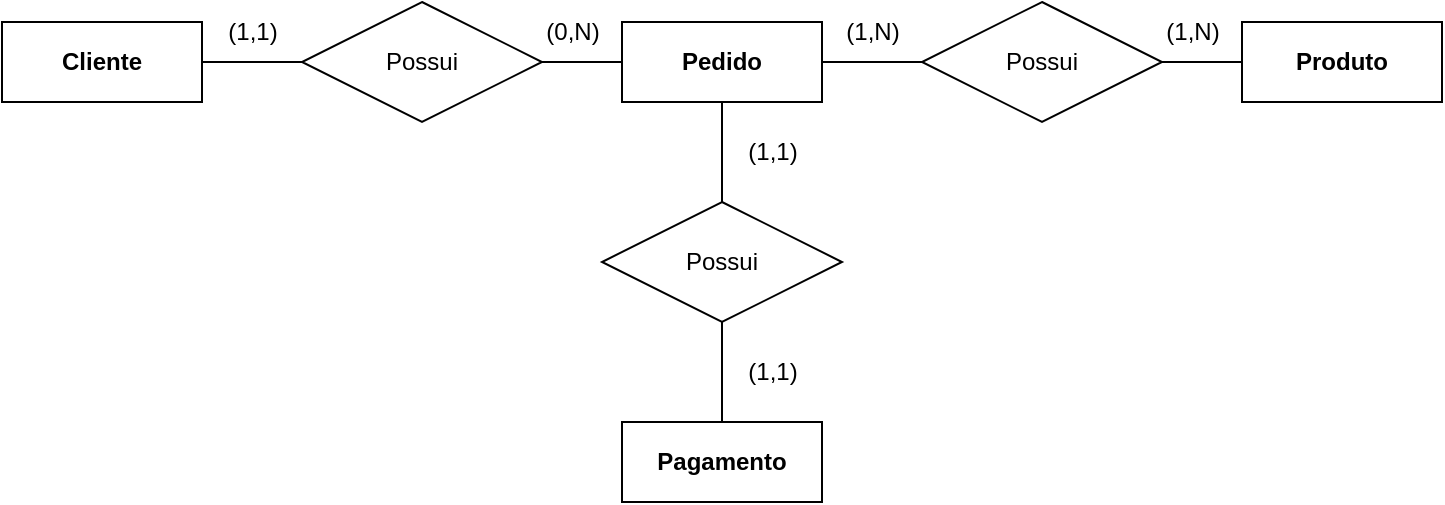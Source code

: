 <mxfile version="26.2.4" pages="2">
  <diagram name="Modelo conceitual" id="H-DvqzJjJRrWg0YS7ZmU">
    <mxGraphModel dx="1044" dy="562" grid="1" gridSize="10" guides="1" tooltips="1" connect="1" arrows="1" fold="1" page="1" pageScale="1" pageWidth="1169" pageHeight="827" math="0" shadow="0">
      <root>
        <mxCell id="0" />
        <mxCell id="1" parent="0" />
        <mxCell id="84hBCW3rjlr5P7JcB9Ih-11" value="" style="edgeStyle=orthogonalEdgeStyle;rounded=0;orthogonalLoop=1;jettySize=auto;html=1;endArrow=none;startFill=0;" edge="1" parent="1" source="84hBCW3rjlr5P7JcB9Ih-1" target="84hBCW3rjlr5P7JcB9Ih-8">
          <mxGeometry relative="1" as="geometry" />
        </mxCell>
        <mxCell id="84hBCW3rjlr5P7JcB9Ih-1" value="&lt;span class=&quot;notion-enable-hover&quot; data-token-index=&quot;0&quot; style=&quot;font-weight:600&quot;&gt;Cliente&lt;/span&gt;" style="whiteSpace=wrap;html=1;align=center;" vertex="1" parent="1">
          <mxGeometry x="120" y="180" width="100" height="40" as="geometry" />
        </mxCell>
        <mxCell id="84hBCW3rjlr5P7JcB9Ih-2" value="&lt;span class=&quot;notion-enable-hover&quot; data-token-index=&quot;0&quot; style=&quot;font-weight:600&quot;&gt;Produto&lt;/span&gt;" style="whiteSpace=wrap;html=1;align=center;" vertex="1" parent="1">
          <mxGeometry x="740" y="180" width="100" height="40" as="geometry" />
        </mxCell>
        <mxCell id="84hBCW3rjlr5P7JcB9Ih-13" value="" style="edgeStyle=orthogonalEdgeStyle;rounded=0;orthogonalLoop=1;jettySize=auto;html=1;endArrow=none;startFill=0;" edge="1" parent="1" source="84hBCW3rjlr5P7JcB9Ih-3" target="84hBCW3rjlr5P7JcB9Ih-9">
          <mxGeometry relative="1" as="geometry" />
        </mxCell>
        <mxCell id="84hBCW3rjlr5P7JcB9Ih-15" value="" style="edgeStyle=orthogonalEdgeStyle;rounded=0;orthogonalLoop=1;jettySize=auto;html=1;endArrow=none;startFill=0;" edge="1" parent="1" source="84hBCW3rjlr5P7JcB9Ih-3" target="84hBCW3rjlr5P7JcB9Ih-10">
          <mxGeometry relative="1" as="geometry" />
        </mxCell>
        <mxCell id="84hBCW3rjlr5P7JcB9Ih-3" value="&lt;span class=&quot;notion-enable-hover&quot; data-token-index=&quot;0&quot; style=&quot;font-weight:600&quot;&gt;Pedido&lt;/span&gt;" style="whiteSpace=wrap;html=1;align=center;" vertex="1" parent="1">
          <mxGeometry x="430" y="180" width="100" height="40" as="geometry" />
        </mxCell>
        <mxCell id="84hBCW3rjlr5P7JcB9Ih-4" value="&lt;span class=&quot;notion-enable-hover&quot; data-token-index=&quot;0&quot; style=&quot;font-weight:600&quot;&gt;Pagamento&lt;/span&gt;" style="whiteSpace=wrap;html=1;align=center;" vertex="1" parent="1">
          <mxGeometry x="430" y="380" width="100" height="40" as="geometry" />
        </mxCell>
        <mxCell id="84hBCW3rjlr5P7JcB9Ih-12" value="" style="edgeStyle=orthogonalEdgeStyle;rounded=0;orthogonalLoop=1;jettySize=auto;html=1;endArrow=none;startFill=0;" edge="1" parent="1" source="84hBCW3rjlr5P7JcB9Ih-8" target="84hBCW3rjlr5P7JcB9Ih-3">
          <mxGeometry relative="1" as="geometry" />
        </mxCell>
        <mxCell id="84hBCW3rjlr5P7JcB9Ih-8" value="Possui" style="shape=rhombus;perimeter=rhombusPerimeter;whiteSpace=wrap;html=1;align=center;" vertex="1" parent="1">
          <mxGeometry x="270" y="170" width="120" height="60" as="geometry" />
        </mxCell>
        <mxCell id="84hBCW3rjlr5P7JcB9Ih-14" value="" style="edgeStyle=orthogonalEdgeStyle;rounded=0;orthogonalLoop=1;jettySize=auto;html=1;endArrow=none;startFill=0;" edge="1" parent="1" source="84hBCW3rjlr5P7JcB9Ih-9" target="84hBCW3rjlr5P7JcB9Ih-2">
          <mxGeometry relative="1" as="geometry" />
        </mxCell>
        <mxCell id="84hBCW3rjlr5P7JcB9Ih-9" value="Possui" style="shape=rhombus;perimeter=rhombusPerimeter;whiteSpace=wrap;html=1;align=center;" vertex="1" parent="1">
          <mxGeometry x="580" y="170" width="120" height="60" as="geometry" />
        </mxCell>
        <mxCell id="84hBCW3rjlr5P7JcB9Ih-16" value="" style="edgeStyle=orthogonalEdgeStyle;rounded=0;orthogonalLoop=1;jettySize=auto;html=1;endArrow=none;startFill=0;" edge="1" parent="1" source="84hBCW3rjlr5P7JcB9Ih-10" target="84hBCW3rjlr5P7JcB9Ih-4">
          <mxGeometry relative="1" as="geometry" />
        </mxCell>
        <mxCell id="84hBCW3rjlr5P7JcB9Ih-10" value="Possui" style="shape=rhombus;perimeter=rhombusPerimeter;whiteSpace=wrap;html=1;align=center;" vertex="1" parent="1">
          <mxGeometry x="420" y="270" width="120" height="60" as="geometry" />
        </mxCell>
        <mxCell id="84hBCW3rjlr5P7JcB9Ih-18" value="(0,N)" style="text;html=1;align=center;verticalAlign=middle;resizable=0;points=[];autosize=1;strokeColor=none;fillColor=none;" vertex="1" parent="1">
          <mxGeometry x="380" y="170" width="50" height="30" as="geometry" />
        </mxCell>
        <mxCell id="84hBCW3rjlr5P7JcB9Ih-19" value="(1,1)" style="text;html=1;align=center;verticalAlign=middle;resizable=0;points=[];autosize=1;strokeColor=none;fillColor=none;" vertex="1" parent="1">
          <mxGeometry x="220" y="170" width="50" height="30" as="geometry" />
        </mxCell>
        <mxCell id="84hBCW3rjlr5P7JcB9Ih-20" value="(1,N)" style="text;html=1;align=center;verticalAlign=middle;resizable=0;points=[];autosize=1;strokeColor=none;fillColor=none;" vertex="1" parent="1">
          <mxGeometry x="690" y="170" width="50" height="30" as="geometry" />
        </mxCell>
        <mxCell id="84hBCW3rjlr5P7JcB9Ih-21" value="(1,N)" style="text;html=1;align=center;verticalAlign=middle;resizable=0;points=[];autosize=1;strokeColor=none;fillColor=none;" vertex="1" parent="1">
          <mxGeometry x="530" y="170" width="50" height="30" as="geometry" />
        </mxCell>
        <mxCell id="84hBCW3rjlr5P7JcB9Ih-22" value="(1,1)" style="text;html=1;align=center;verticalAlign=middle;resizable=0;points=[];autosize=1;strokeColor=none;fillColor=none;" vertex="1" parent="1">
          <mxGeometry x="480" y="340" width="50" height="30" as="geometry" />
        </mxCell>
        <mxCell id="84hBCW3rjlr5P7JcB9Ih-23" value="(1,1)" style="text;html=1;align=center;verticalAlign=middle;resizable=0;points=[];autosize=1;strokeColor=none;fillColor=none;" vertex="1" parent="1">
          <mxGeometry x="480" y="230" width="50" height="30" as="geometry" />
        </mxCell>
      </root>
    </mxGraphModel>
  </diagram>
  <diagram name="Modelo logico" id="T2zoYaguwyWOJqohBrsA">
    <mxGraphModel dx="1044" dy="562" grid="1" gridSize="10" guides="1" tooltips="1" connect="1" arrows="1" fold="1" page="1" pageScale="1" pageWidth="1169" pageHeight="827" math="0" shadow="0">
      <root>
        <mxCell id="Ss5rU_3nRrPqzy7gr2fw-0" />
        <mxCell id="Ss5rU_3nRrPqzy7gr2fw-1" parent="Ss5rU_3nRrPqzy7gr2fw-0" />
        <mxCell id="Ss5rU_3nRrPqzy7gr2fw-2" value="" style="edgeStyle=orthogonalEdgeStyle;rounded=0;orthogonalLoop=1;jettySize=auto;html=1;endArrow=none;startFill=0;" edge="1" parent="Ss5rU_3nRrPqzy7gr2fw-1" source="Ss5rU_3nRrPqzy7gr2fw-3" target="Ss5rU_3nRrPqzy7gr2fw-10">
          <mxGeometry relative="1" as="geometry" />
        </mxCell>
        <mxCell id="Ss5rU_3nRrPqzy7gr2fw-3" value="&lt;span class=&quot;notion-enable-hover&quot; data-token-index=&quot;0&quot; style=&quot;font-weight:600&quot;&gt;Cliente&lt;/span&gt;" style="whiteSpace=wrap;html=1;align=center;" vertex="1" parent="Ss5rU_3nRrPqzy7gr2fw-1">
          <mxGeometry x="120" y="180" width="100" height="40" as="geometry" />
        </mxCell>
        <mxCell id="Ss5rU_3nRrPqzy7gr2fw-4" value="&lt;span class=&quot;notion-enable-hover&quot; data-token-index=&quot;0&quot; style=&quot;font-weight:600&quot;&gt;Produto&lt;/span&gt;" style="whiteSpace=wrap;html=1;align=center;" vertex="1" parent="Ss5rU_3nRrPqzy7gr2fw-1">
          <mxGeometry x="740" y="180" width="100" height="40" as="geometry" />
        </mxCell>
        <mxCell id="Ss5rU_3nRrPqzy7gr2fw-5" value="" style="edgeStyle=orthogonalEdgeStyle;rounded=0;orthogonalLoop=1;jettySize=auto;html=1;endArrow=none;startFill=0;" edge="1" parent="Ss5rU_3nRrPqzy7gr2fw-1" source="Ss5rU_3nRrPqzy7gr2fw-7" target="Ss5rU_3nRrPqzy7gr2fw-12">
          <mxGeometry relative="1" as="geometry" />
        </mxCell>
        <mxCell id="Ss5rU_3nRrPqzy7gr2fw-6" value="" style="edgeStyle=orthogonalEdgeStyle;rounded=0;orthogonalLoop=1;jettySize=auto;html=1;endArrow=none;startFill=0;" edge="1" parent="Ss5rU_3nRrPqzy7gr2fw-1" source="Ss5rU_3nRrPqzy7gr2fw-7" target="Ss5rU_3nRrPqzy7gr2fw-14">
          <mxGeometry relative="1" as="geometry" />
        </mxCell>
        <mxCell id="Ss5rU_3nRrPqzy7gr2fw-7" value="&lt;span class=&quot;notion-enable-hover&quot; data-token-index=&quot;0&quot; style=&quot;font-weight:600&quot;&gt;Pedido&lt;/span&gt;" style="whiteSpace=wrap;html=1;align=center;" vertex="1" parent="Ss5rU_3nRrPqzy7gr2fw-1">
          <mxGeometry x="430" y="180" width="100" height="40" as="geometry" />
        </mxCell>
        <mxCell id="Ss5rU_3nRrPqzy7gr2fw-8" value="&lt;span class=&quot;notion-enable-hover&quot; data-token-index=&quot;0&quot; style=&quot;font-weight:600&quot;&gt;Pagamento&lt;/span&gt;" style="whiteSpace=wrap;html=1;align=center;" vertex="1" parent="Ss5rU_3nRrPqzy7gr2fw-1">
          <mxGeometry x="430" y="380" width="100" height="40" as="geometry" />
        </mxCell>
        <mxCell id="Ss5rU_3nRrPqzy7gr2fw-9" value="" style="edgeStyle=orthogonalEdgeStyle;rounded=0;orthogonalLoop=1;jettySize=auto;html=1;endArrow=none;startFill=0;" edge="1" parent="Ss5rU_3nRrPqzy7gr2fw-1" source="Ss5rU_3nRrPqzy7gr2fw-10" target="Ss5rU_3nRrPqzy7gr2fw-7">
          <mxGeometry relative="1" as="geometry" />
        </mxCell>
        <mxCell id="Ss5rU_3nRrPqzy7gr2fw-10" value="Possui" style="shape=rhombus;perimeter=rhombusPerimeter;whiteSpace=wrap;html=1;align=center;" vertex="1" parent="Ss5rU_3nRrPqzy7gr2fw-1">
          <mxGeometry x="270" y="170" width="120" height="60" as="geometry" />
        </mxCell>
        <mxCell id="Ss5rU_3nRrPqzy7gr2fw-11" value="" style="edgeStyle=orthogonalEdgeStyle;rounded=0;orthogonalLoop=1;jettySize=auto;html=1;endArrow=none;startFill=0;" edge="1" parent="Ss5rU_3nRrPqzy7gr2fw-1" source="Ss5rU_3nRrPqzy7gr2fw-12" target="Ss5rU_3nRrPqzy7gr2fw-4">
          <mxGeometry relative="1" as="geometry" />
        </mxCell>
        <mxCell id="Ss5rU_3nRrPqzy7gr2fw-12" value="Possui" style="shape=rhombus;perimeter=rhombusPerimeter;whiteSpace=wrap;html=1;align=center;" vertex="1" parent="Ss5rU_3nRrPqzy7gr2fw-1">
          <mxGeometry x="580" y="170" width="120" height="60" as="geometry" />
        </mxCell>
        <mxCell id="Ss5rU_3nRrPqzy7gr2fw-13" value="" style="edgeStyle=orthogonalEdgeStyle;rounded=0;orthogonalLoop=1;jettySize=auto;html=1;endArrow=none;startFill=0;" edge="1" parent="Ss5rU_3nRrPqzy7gr2fw-1" source="Ss5rU_3nRrPqzy7gr2fw-14" target="Ss5rU_3nRrPqzy7gr2fw-8">
          <mxGeometry relative="1" as="geometry" />
        </mxCell>
        <mxCell id="Ss5rU_3nRrPqzy7gr2fw-14" value="Possui" style="shape=rhombus;perimeter=rhombusPerimeter;whiteSpace=wrap;html=1;align=center;" vertex="1" parent="Ss5rU_3nRrPqzy7gr2fw-1">
          <mxGeometry x="420" y="270" width="120" height="60" as="geometry" />
        </mxCell>
        <mxCell id="Ss5rU_3nRrPqzy7gr2fw-15" value="(0,N)" style="text;html=1;align=center;verticalAlign=middle;resizable=0;points=[];autosize=1;strokeColor=none;fillColor=none;" vertex="1" parent="Ss5rU_3nRrPqzy7gr2fw-1">
          <mxGeometry x="380" y="170" width="50" height="30" as="geometry" />
        </mxCell>
        <mxCell id="Ss5rU_3nRrPqzy7gr2fw-16" value="(1,1)" style="text;html=1;align=center;verticalAlign=middle;resizable=0;points=[];autosize=1;strokeColor=none;fillColor=none;" vertex="1" parent="Ss5rU_3nRrPqzy7gr2fw-1">
          <mxGeometry x="220" y="170" width="50" height="30" as="geometry" />
        </mxCell>
        <mxCell id="Ss5rU_3nRrPqzy7gr2fw-17" value="(1,N)" style="text;html=1;align=center;verticalAlign=middle;resizable=0;points=[];autosize=1;strokeColor=none;fillColor=none;" vertex="1" parent="Ss5rU_3nRrPqzy7gr2fw-1">
          <mxGeometry x="690" y="170" width="50" height="30" as="geometry" />
        </mxCell>
        <mxCell id="Ss5rU_3nRrPqzy7gr2fw-18" value="(1,N)" style="text;html=1;align=center;verticalAlign=middle;resizable=0;points=[];autosize=1;strokeColor=none;fillColor=none;" vertex="1" parent="Ss5rU_3nRrPqzy7gr2fw-1">
          <mxGeometry x="530" y="170" width="50" height="30" as="geometry" />
        </mxCell>
        <mxCell id="Ss5rU_3nRrPqzy7gr2fw-19" value="(1,1)" style="text;html=1;align=center;verticalAlign=middle;resizable=0;points=[];autosize=1;strokeColor=none;fillColor=none;" vertex="1" parent="Ss5rU_3nRrPqzy7gr2fw-1">
          <mxGeometry x="480" y="340" width="50" height="30" as="geometry" />
        </mxCell>
        <mxCell id="Ss5rU_3nRrPqzy7gr2fw-20" value="(1,1)" style="text;html=1;align=center;verticalAlign=middle;resizable=0;points=[];autosize=1;strokeColor=none;fillColor=none;" vertex="1" parent="Ss5rU_3nRrPqzy7gr2fw-1">
          <mxGeometry x="480" y="230" width="50" height="30" as="geometry" />
        </mxCell>
      </root>
    </mxGraphModel>
  </diagram>
</mxfile>
